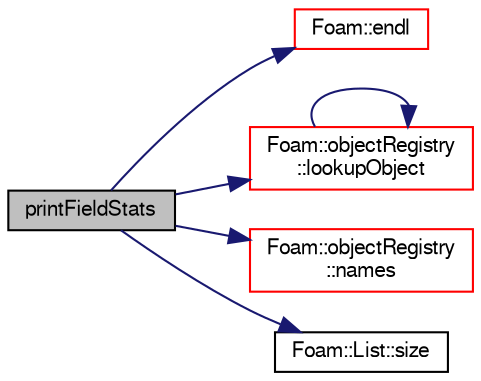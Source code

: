 digraph "printFieldStats"
{
  bgcolor="transparent";
  edge [fontname="FreeSans",fontsize="10",labelfontname="FreeSans",labelfontsize="10"];
  node [fontname="FreeSans",fontsize="10",shape=record];
  rankdir="LR";
  Node175 [label="printFieldStats",height=0.2,width=0.4,color="black", fillcolor="grey75", style="filled", fontcolor="black"];
  Node175 -> Node176 [color="midnightblue",fontsize="10",style="solid",fontname="FreeSans"];
  Node176 [label="Foam::endl",height=0.2,width=0.4,color="red",URL="$a21124.html#a2db8fe02a0d3909e9351bb4275b23ce4",tooltip="Add newline and flush stream. "];
  Node175 -> Node178 [color="midnightblue",fontsize="10",style="solid",fontname="FreeSans"];
  Node178 [label="Foam::objectRegistry\l::lookupObject",height=0.2,width=0.4,color="red",URL="$a26326.html#a8b49296f8410366342c524250612c2aa",tooltip="Lookup and return the object of the given Type. "];
  Node178 -> Node178 [color="midnightblue",fontsize="10",style="solid",fontname="FreeSans"];
  Node175 -> Node230 [color="midnightblue",fontsize="10",style="solid",fontname="FreeSans"];
  Node230 [label="Foam::objectRegistry\l::names",height=0.2,width=0.4,color="red",URL="$a26326.html#ada6aa4fc7adb36994dc5e27d319a3acc",tooltip="Return the list of names of the IOobjects. "];
  Node175 -> Node232 [color="midnightblue",fontsize="10",style="solid",fontname="FreeSans"];
  Node232 [label="Foam::List::size",height=0.2,width=0.4,color="black",URL="$a25694.html#a8a5f6fa29bd4b500caf186f60245b384",tooltip="Override size to be inconsistent with allocated storage. "];
}
